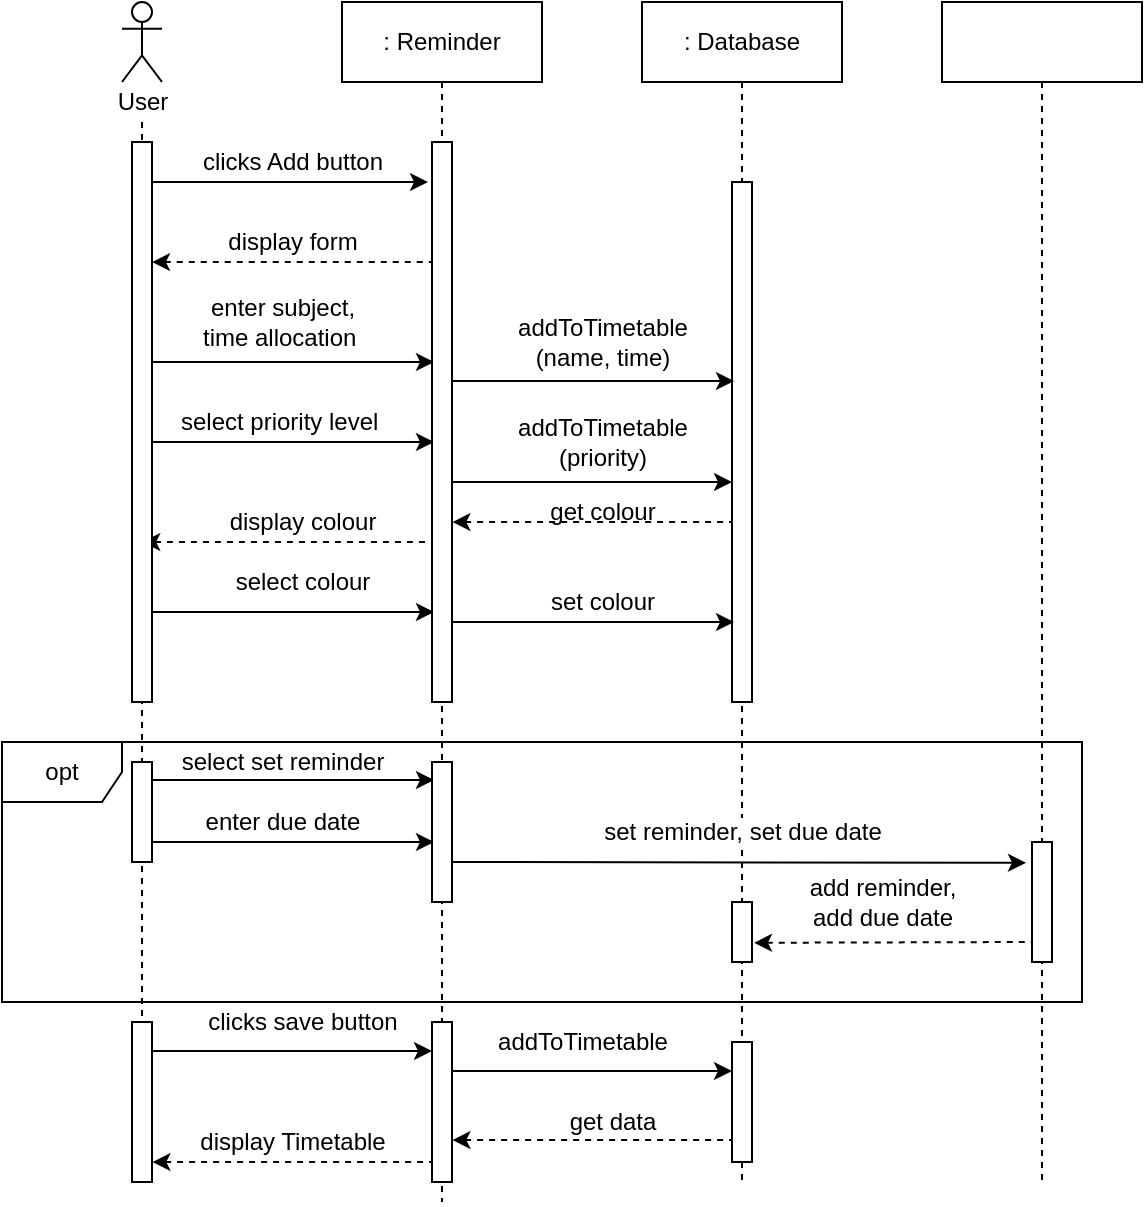 <mxfile version="14.9.9" type="github">
  <diagram id="H5QIMgeE7Zo3_wGfTSzH" name="Page-1">
    <mxGraphModel dx="1888" dy="548" grid="1" gridSize="10" guides="1" tooltips="1" connect="1" arrows="1" fold="1" page="1" pageScale="1" pageWidth="850" pageHeight="1100" math="0" shadow="0">
      <root>
        <mxCell id="0" />
        <mxCell id="1" parent="0" />
        <mxCell id="m1yEv1fIaa3WlZkVyxbv-1" value="opt" style="shape=umlFrame;whiteSpace=wrap;html=1;fillColor=#FFFFFF;" parent="1" vertex="1">
          <mxGeometry x="-760" y="430" width="540" height="130" as="geometry" />
        </mxCell>
        <mxCell id="m1yEv1fIaa3WlZkVyxbv-2" style="edgeStyle=orthogonalEdgeStyle;rounded=0;orthogonalLoop=1;jettySize=auto;html=1;endArrow=none;endFill=0;dashed=1;" parent="1" source="m1yEv1fIaa3WlZkVyxbv-10" edge="1">
          <mxGeometry relative="1" as="geometry">
            <mxPoint x="-690" y="650" as="targetPoint" />
            <mxPoint x="-690.5" y="-130.5" as="sourcePoint" />
            <Array as="points" />
          </mxGeometry>
        </mxCell>
        <mxCell id="m1yEv1fIaa3WlZkVyxbv-3" value="" style="shape=umlActor;verticalLabelPosition=bottom;verticalAlign=top;html=1;outlineConnect=0;" parent="1" vertex="1">
          <mxGeometry x="-700" y="60" width="20" height="40" as="geometry" />
        </mxCell>
        <mxCell id="m1yEv1fIaa3WlZkVyxbv-4" value=": Reminder" style="rounded=0;whiteSpace=wrap;html=1;" parent="1" vertex="1">
          <mxGeometry x="-590" y="60" width="100" height="40" as="geometry" />
        </mxCell>
        <mxCell id="m1yEv1fIaa3WlZkVyxbv-5" style="edgeStyle=orthogonalEdgeStyle;rounded=0;orthogonalLoop=1;jettySize=auto;html=1;endArrow=none;endFill=0;dashed=1;" parent="1" source="m1yEv1fIaa3WlZkVyxbv-6" edge="1">
          <mxGeometry relative="1" as="geometry">
            <mxPoint x="-390" y="650" as="targetPoint" />
          </mxGeometry>
        </mxCell>
        <mxCell id="m1yEv1fIaa3WlZkVyxbv-6" value=": Database" style="rounded=0;whiteSpace=wrap;html=1;" parent="1" vertex="1">
          <mxGeometry x="-440" y="60" width="100" height="40" as="geometry" />
        </mxCell>
        <mxCell id="m1yEv1fIaa3WlZkVyxbv-7" value="" style="endArrow=classic;html=1;" parent="1" edge="1">
          <mxGeometry width="50" height="50" relative="1" as="geometry">
            <mxPoint x="-690" y="150" as="sourcePoint" />
            <mxPoint x="-547" y="150" as="targetPoint" />
          </mxGeometry>
        </mxCell>
        <mxCell id="m1yEv1fIaa3WlZkVyxbv-8" value="clicks Add button" style="text;html=1;align=center;verticalAlign=middle;resizable=0;points=[];autosize=1;strokeColor=none;" parent="1" vertex="1">
          <mxGeometry x="-670" y="130" width="110" height="20" as="geometry" />
        </mxCell>
        <mxCell id="m1yEv1fIaa3WlZkVyxbv-9" value="" style="html=1;points=[];perimeter=orthogonalPerimeter;fillColor=#ffffff;" parent="1" vertex="1">
          <mxGeometry x="-395" y="150" width="10" height="260" as="geometry" />
        </mxCell>
        <mxCell id="m1yEv1fIaa3WlZkVyxbv-10" value="User" style="text;html=1;align=center;verticalAlign=middle;resizable=0;points=[];autosize=1;strokeColor=none;" parent="1" vertex="1">
          <mxGeometry x="-710" y="100" width="40" height="20" as="geometry" />
        </mxCell>
        <mxCell id="m1yEv1fIaa3WlZkVyxbv-11" value="" style="endArrow=classic;html=1;" parent="1" edge="1">
          <mxGeometry width="50" height="50" relative="1" as="geometry">
            <mxPoint x="-685" y="240" as="sourcePoint" />
            <mxPoint x="-544" y="240" as="targetPoint" />
          </mxGeometry>
        </mxCell>
        <mxCell id="m1yEv1fIaa3WlZkVyxbv-12" value="" style="endArrow=none;html=1;entryX=-0.02;entryY=0.222;entryDx=0;entryDy=0;entryPerimeter=0;startArrow=classic;startFill=1;endFill=0;dashed=1;" parent="1" edge="1">
          <mxGeometry width="50" height="50" relative="1" as="geometry">
            <mxPoint x="-685" y="190.02" as="sourcePoint" />
            <mxPoint x="-545.2" y="190" as="targetPoint" />
          </mxGeometry>
        </mxCell>
        <mxCell id="m1yEv1fIaa3WlZkVyxbv-13" value="" style="endArrow=none;html=1;entryX=-0.02;entryY=0.222;entryDx=0;entryDy=0;entryPerimeter=0;startArrow=classic;startFill=1;endFill=0;dashed=1;" parent="1" edge="1">
          <mxGeometry width="50" height="50" relative="1" as="geometry">
            <mxPoint x="-534.8" y="320.02" as="sourcePoint" />
            <mxPoint x="-395" y="320" as="targetPoint" />
          </mxGeometry>
        </mxCell>
        <mxCell id="m1yEv1fIaa3WlZkVyxbv-14" value="" style="edgeStyle=orthogonalEdgeStyle;rounded=0;orthogonalLoop=1;jettySize=auto;html=1;endArrow=none;endFill=0;dashed=1;" parent="1" source="m1yEv1fIaa3WlZkVyxbv-4" edge="1">
          <mxGeometry relative="1" as="geometry">
            <mxPoint x="-540" y="660" as="targetPoint" />
            <mxPoint x="-540" y="100" as="sourcePoint" />
            <Array as="points">
              <mxPoint x="-540" y="190" />
              <mxPoint x="-540" y="190" />
            </Array>
          </mxGeometry>
        </mxCell>
        <mxCell id="m1yEv1fIaa3WlZkVyxbv-15" value="display form" style="text;html=1;align=center;verticalAlign=middle;resizable=0;points=[];autosize=1;strokeColor=none;" parent="1" vertex="1">
          <mxGeometry x="-655" y="170" width="80" height="20" as="geometry" />
        </mxCell>
        <mxCell id="m1yEv1fIaa3WlZkVyxbv-16" value="enter subject, &lt;br&gt;time allocation&amp;nbsp;" style="text;html=1;align=center;verticalAlign=middle;resizable=0;points=[];autosize=1;strokeColor=none;" parent="1" vertex="1">
          <mxGeometry x="-670" y="205" width="100" height="30" as="geometry" />
        </mxCell>
        <mxCell id="m1yEv1fIaa3WlZkVyxbv-17" value="" style="endArrow=classic;html=1;" parent="1" edge="1">
          <mxGeometry width="50" height="50" relative="1" as="geometry">
            <mxPoint x="-685" y="280" as="sourcePoint" />
            <mxPoint x="-544" y="280" as="targetPoint" />
          </mxGeometry>
        </mxCell>
        <mxCell id="m1yEv1fIaa3WlZkVyxbv-18" value="" style="endArrow=classic;html=1;" parent="1" edge="1">
          <mxGeometry width="50" height="50" relative="1" as="geometry">
            <mxPoint x="-536" y="300" as="sourcePoint" />
            <mxPoint x="-395" y="300" as="targetPoint" />
          </mxGeometry>
        </mxCell>
        <mxCell id="m1yEv1fIaa3WlZkVyxbv-19" value="" style="endArrow=classic;html=1;" parent="1" edge="1">
          <mxGeometry width="50" height="50" relative="1" as="geometry">
            <mxPoint x="-535" y="249.5" as="sourcePoint" />
            <mxPoint x="-394" y="249.5" as="targetPoint" />
          </mxGeometry>
        </mxCell>
        <mxCell id="m1yEv1fIaa3WlZkVyxbv-20" value="" style="endArrow=classic;html=1;" parent="1" edge="1">
          <mxGeometry width="50" height="50" relative="1" as="geometry">
            <mxPoint x="-685" y="449" as="sourcePoint" />
            <mxPoint x="-544" y="449" as="targetPoint" />
          </mxGeometry>
        </mxCell>
        <mxCell id="m1yEv1fIaa3WlZkVyxbv-21" value="" style="endArrow=classic;html=1;entryX=-0.3;entryY=0.173;entryDx=0;entryDy=0;entryPerimeter=0;" parent="1" target="m1yEv1fIaa3WlZkVyxbv-50" edge="1">
          <mxGeometry width="50" height="50" relative="1" as="geometry">
            <mxPoint x="-536" y="490" as="sourcePoint" />
            <mxPoint x="-240" y="490" as="targetPoint" />
          </mxGeometry>
        </mxCell>
        <mxCell id="m1yEv1fIaa3WlZkVyxbv-22" value="" style="endArrow=none;html=1;entryX=0.5;entryY=0.833;entryDx=0;entryDy=0;entryPerimeter=0;startArrow=classic;startFill=1;endFill=0;dashed=1;exitX=1.1;exitY=0.68;exitDx=0;exitDy=0;exitPerimeter=0;" parent="1" source="m1yEv1fIaa3WlZkVyxbv-39" target="m1yEv1fIaa3WlZkVyxbv-50" edge="1">
          <mxGeometry width="50" height="50" relative="1" as="geometry">
            <mxPoint x="-380" y="530" as="sourcePoint" />
            <mxPoint x="-255.2" y="530" as="targetPoint" />
          </mxGeometry>
        </mxCell>
        <mxCell id="m1yEv1fIaa3WlZkVyxbv-23" value="select priority level&amp;nbsp;" style="text;html=1;align=center;verticalAlign=middle;resizable=0;points=[];autosize=1;strokeColor=none;" parent="1" vertex="1">
          <mxGeometry x="-680" y="260" width="120" height="20" as="geometry" />
        </mxCell>
        <mxCell id="m1yEv1fIaa3WlZkVyxbv-24" value="addToTimetable&lt;br&gt;(name, time)&lt;span style=&quot;color: rgba(0 , 0 , 0 , 0) ; font-family: monospace ; font-size: 0px&quot;&gt;%3CmxGraphModel%3E%3Croot%3E%3CmxCell%20id%3D%220%22%2F%3E%3CmxCell%20id%3D%221%22%20parent%3D%220%22%2F%3E%3CmxCell%20id%3D%222%22%20value%3D%22%22%20style%3D%22endArrow%3Dnone%3Bhtml%3D1%3BentryX%3D-0.02%3BentryY%3D0.222%3BentryDx%3D0%3BentryDy%3D0%3BentryPerimeter%3D0%3BstartArrow%3Dclassic%3BstartFill%3D1%3BendFill%3D0%3Bdashed%3D1%3B%22%20edge%3D%221%22%20parent%3D%221%22%3E%3CmxGeometry%20width%3D%2250%22%20height%3D%2250%22%20relative%3D%221%22%20as%3D%22geometry%22%3E%3CmxPoint%20x%3D%22-340%22%20y%3D%22330.02%22%20as%3D%22sourcePoint%22%2F%3E%3CmxPoint%20x%3D%22-200.2%22%20y%3D%22330%22%20as%3D%22targetPoint%22%2F%3E%3C%2FmxGeometry%3E%3C%2FmxCell%3E%3C%2Froot%3E%3C%2FmxGraphModel%3E&lt;/span&gt;" style="text;html=1;align=center;verticalAlign=middle;resizable=0;points=[];autosize=1;strokeColor=none;" parent="1" vertex="1">
          <mxGeometry x="-510" y="210" width="100" height="40" as="geometry" />
        </mxCell>
        <mxCell id="m1yEv1fIaa3WlZkVyxbv-25" value="addToTimetable&lt;br&gt;(priority)&lt;span style=&quot;color: rgba(0 , 0 , 0 , 0) ; font-family: monospace ; font-size: 0px&quot;&gt;%3CmxGraphModel%3E%3Croot%3E%3CmxCell%20id%3D%220%22%2F%3E%3CmxCell%20id%3D%221%22%20parent%3D%220%22%2F%3E%3CmxCell%20id%3D%222%22%20value%3D%22%22%20style%3D%22endArrow%3Dnone%3Bhtml%3D1%3BentryX%3D-0.02%3BentryY%3D0.222%3BentryDx%3D0%3BentryDy%3D0%3BentryPerimeter%3D0%3BstartArrow%3Dclassic%3BstartFill%3D1%3BendFill%3D0%3Bdashed%3D1%3B%22%20edge%3D%221%22%20parent%3D%221%22%3E%3CmxGeometry%20width%3D%2250%22%20height%3D%2250%22%20relative%3D%221%22%20as%3D%22geometry%22%3E%3CmxPoint%20x%3D%22-340%22%20y%3D%22330.02%22%20as%3D%22sourcePoint%22%2F%3E%3CmxPoint%20x%3D%22-200.2%22%20y%3D%22330%22%20as%3D%22targetPoint%22%2F%3E%3C%2FmxGeometry%3E%3C%2FmxCell%3E%3C%2Froot%3E%3C%2FmxGraphModel%3E&lt;/span&gt;" style="text;html=1;align=center;verticalAlign=middle;resizable=0;points=[];autosize=1;strokeColor=none;" parent="1" vertex="1">
          <mxGeometry x="-510" y="260" width="100" height="40" as="geometry" />
        </mxCell>
        <mxCell id="m1yEv1fIaa3WlZkVyxbv-26" value="select set reminder" style="text;html=1;align=center;verticalAlign=middle;resizable=0;points=[];autosize=1;strokeColor=none;" parent="1" vertex="1">
          <mxGeometry x="-680" y="430" width="120" height="20" as="geometry" />
        </mxCell>
        <mxCell id="m1yEv1fIaa3WlZkVyxbv-27" value="" style="endArrow=classic;html=1;" parent="1" edge="1">
          <mxGeometry width="50" height="50" relative="1" as="geometry">
            <mxPoint x="-685" y="365" as="sourcePoint" />
            <mxPoint x="-544" y="365" as="targetPoint" />
          </mxGeometry>
        </mxCell>
        <mxCell id="m1yEv1fIaa3WlZkVyxbv-28" value="" style="endArrow=classic;html=1;" parent="1" edge="1">
          <mxGeometry width="50" height="50" relative="1" as="geometry">
            <mxPoint x="-685" y="480" as="sourcePoint" />
            <mxPoint x="-544" y="480" as="targetPoint" />
          </mxGeometry>
        </mxCell>
        <mxCell id="m1yEv1fIaa3WlZkVyxbv-29" value="" style="endArrow=classic;html=1;" parent="1" edge="1">
          <mxGeometry width="50" height="50" relative="1" as="geometry">
            <mxPoint x="-536" y="594.5" as="sourcePoint" />
            <mxPoint x="-395" y="594.5" as="targetPoint" />
          </mxGeometry>
        </mxCell>
        <mxCell id="m1yEv1fIaa3WlZkVyxbv-30" value="" style="endArrow=classic;html=1;" parent="1" edge="1">
          <mxGeometry width="50" height="50" relative="1" as="geometry">
            <mxPoint x="-686" y="584.5" as="sourcePoint" />
            <mxPoint x="-545" y="584.5" as="targetPoint" />
          </mxGeometry>
        </mxCell>
        <mxCell id="m1yEv1fIaa3WlZkVyxbv-31" value="select colour" style="text;html=1;align=center;verticalAlign=middle;resizable=0;points=[];autosize=1;strokeColor=none;" parent="1" vertex="1">
          <mxGeometry x="-650" y="340" width="80" height="20" as="geometry" />
        </mxCell>
        <mxCell id="m1yEv1fIaa3WlZkVyxbv-32" value="set colour" style="text;html=1;align=center;verticalAlign=middle;resizable=0;points=[];autosize=1;strokeColor=none;" parent="1" vertex="1">
          <mxGeometry x="-495" y="350" width="70" height="20" as="geometry" />
        </mxCell>
        <mxCell id="m1yEv1fIaa3WlZkVyxbv-33" value="" style="html=1;points=[];perimeter=orthogonalPerimeter;fillColor=#FFFFFF;" parent="1" vertex="1">
          <mxGeometry x="-695" y="440" width="10" height="50" as="geometry" />
        </mxCell>
        <mxCell id="m1yEv1fIaa3WlZkVyxbv-34" value="" style="html=1;points=[];perimeter=orthogonalPerimeter;fillColor=#FFFFFF;" parent="1" vertex="1">
          <mxGeometry x="-545" y="355" width="10" height="30" as="geometry" />
        </mxCell>
        <mxCell id="m1yEv1fIaa3WlZkVyxbv-35" value="" style="html=1;points=[];perimeter=orthogonalPerimeter;fillColor=#FFFFFF;" parent="1" vertex="1">
          <mxGeometry x="-695" y="350" width="10" height="30" as="geometry" />
        </mxCell>
        <mxCell id="m1yEv1fIaa3WlZkVyxbv-36" value="" style="html=1;points=[];perimeter=orthogonalPerimeter;fillColor=#FFFFFF;" parent="1" vertex="1">
          <mxGeometry x="-695" y="270" width="10" height="30" as="geometry" />
        </mxCell>
        <mxCell id="m1yEv1fIaa3WlZkVyxbv-37" value="" style="html=1;points=[];perimeter=orthogonalPerimeter;fillColor=#FFFFFF;" parent="1" vertex="1">
          <mxGeometry x="-545" y="440" width="10" height="70" as="geometry" />
        </mxCell>
        <mxCell id="m1yEv1fIaa3WlZkVyxbv-38" value="" style="html=1;points=[];perimeter=orthogonalPerimeter;fillColor=#FFFFFF;" parent="1" vertex="1">
          <mxGeometry x="-695" y="570" width="10" height="80" as="geometry" />
        </mxCell>
        <mxCell id="m1yEv1fIaa3WlZkVyxbv-39" value="" style="html=1;points=[];perimeter=orthogonalPerimeter;fillColor=#FFFFFF;" parent="1" vertex="1">
          <mxGeometry x="-395" y="510" width="10" height="30" as="geometry" />
        </mxCell>
        <mxCell id="m1yEv1fIaa3WlZkVyxbv-40" value="" style="html=1;points=[];perimeter=orthogonalPerimeter;fillColor=#FFFFFF;" parent="1" vertex="1">
          <mxGeometry x="-545" y="275" width="10" height="55" as="geometry" />
        </mxCell>
        <mxCell id="m1yEv1fIaa3WlZkVyxbv-41" value="enter due date" style="text;html=1;align=center;verticalAlign=middle;resizable=0;points=[];autosize=1;strokeColor=none;" parent="1" vertex="1">
          <mxGeometry x="-665" y="460" width="90" height="20" as="geometry" />
        </mxCell>
        <mxCell id="m1yEv1fIaa3WlZkVyxbv-42" style="edgeStyle=orthogonalEdgeStyle;rounded=0;orthogonalLoop=1;jettySize=auto;html=1;dashed=1;startArrow=none;startFill=0;endArrow=none;endFill=0;" parent="1" source="m1yEv1fIaa3WlZkVyxbv-43" edge="1">
          <mxGeometry relative="1" as="geometry">
            <mxPoint x="-240" y="650" as="targetPoint" />
            <Array as="points">
              <mxPoint x="-240" y="650" />
            </Array>
          </mxGeometry>
        </mxCell>
        <mxCell id="m1yEv1fIaa3WlZkVyxbv-43" value="" style="rounded=0;whiteSpace=wrap;html=1;" parent="1" vertex="1">
          <mxGeometry x="-290" y="60" width="100" height="40" as="geometry" />
        </mxCell>
        <mxCell id="m1yEv1fIaa3WlZkVyxbv-44" value="" style="endArrow=classic;html=1;" parent="1" edge="1">
          <mxGeometry width="50" height="50" relative="1" as="geometry">
            <mxPoint x="-535" y="370" as="sourcePoint" />
            <mxPoint x="-394" y="370" as="targetPoint" />
          </mxGeometry>
        </mxCell>
        <mxCell id="m1yEv1fIaa3WlZkVyxbv-45" value="" style="endArrow=none;html=1;startArrow=classic;startFill=1;endFill=0;dashed=1;" parent="1" edge="1">
          <mxGeometry width="50" height="50" relative="1" as="geometry">
            <mxPoint x="-689.9" y="330.02" as="sourcePoint" />
            <mxPoint x="-540" y="330" as="targetPoint" />
          </mxGeometry>
        </mxCell>
        <mxCell id="m1yEv1fIaa3WlZkVyxbv-46" value="&lt;span style=&quot;background-color: rgb(255 , 255 , 255)&quot;&gt;display colour&lt;/span&gt;" style="text;html=1;align=center;verticalAlign=middle;resizable=0;points=[];autosize=1;strokeColor=none;" parent="1" vertex="1">
          <mxGeometry x="-655" y="310" width="90" height="20" as="geometry" />
        </mxCell>
        <mxCell id="m1yEv1fIaa3WlZkVyxbv-47" value="get colour" style="text;html=1;align=center;verticalAlign=middle;resizable=0;points=[];autosize=1;strokeColor=none;" parent="1" vertex="1">
          <mxGeometry x="-495" y="305" width="70" height="20" as="geometry" />
        </mxCell>
        <mxCell id="m1yEv1fIaa3WlZkVyxbv-48" value="&lt;span style=&quot;background-color: rgb(255 , 255 , 255)&quot;&gt;set reminder, set due date&lt;/span&gt;" style="text;html=1;align=center;verticalAlign=middle;resizable=0;points=[];autosize=1;strokeColor=none;" parent="1" vertex="1">
          <mxGeometry x="-465" y="465" width="150" height="20" as="geometry" />
        </mxCell>
        <mxCell id="m1yEv1fIaa3WlZkVyxbv-49" value="" style="html=1;points=[];perimeter=orthogonalPerimeter;fillColor=#FFFFFF;" parent="1" vertex="1">
          <mxGeometry x="-545" y="570" width="10" height="80" as="geometry" />
        </mxCell>
        <mxCell id="m1yEv1fIaa3WlZkVyxbv-50" value="" style="html=1;points=[];perimeter=orthogonalPerimeter;fillColor=#FFFFFF;" parent="1" vertex="1">
          <mxGeometry x="-245" y="480" width="10" height="60" as="geometry" />
        </mxCell>
        <mxCell id="m1yEv1fIaa3WlZkVyxbv-51" value="&lt;span style=&quot;background-color: rgb(255 , 255 , 255)&quot;&gt;add reminder, &lt;br&gt;add due date&lt;/span&gt;" style="text;html=1;align=center;verticalAlign=middle;resizable=0;points=[];autosize=1;strokeColor=none;" parent="1" vertex="1">
          <mxGeometry x="-365" y="495" width="90" height="30" as="geometry" />
        </mxCell>
        <mxCell id="m1yEv1fIaa3WlZkVyxbv-52" value="" style="html=1;points=[];perimeter=orthogonalPerimeter;fillColor=#FFFFFF;" parent="1" vertex="1">
          <mxGeometry x="-545" y="130" width="10" height="280" as="geometry" />
        </mxCell>
        <mxCell id="m1yEv1fIaa3WlZkVyxbv-53" value="" style="html=1;points=[];perimeter=orthogonalPerimeter;fillColor=#ffffff;" parent="1" vertex="1">
          <mxGeometry x="-695" y="130" width="10" height="280" as="geometry" />
        </mxCell>
        <mxCell id="m1yEv1fIaa3WlZkVyxbv-54" value="clicks save button" style="text;html=1;align=center;verticalAlign=middle;resizable=0;points=[];autosize=1;strokeColor=none;" parent="1" vertex="1">
          <mxGeometry x="-665" y="560" width="110" height="20" as="geometry" />
        </mxCell>
        <mxCell id="m1yEv1fIaa3WlZkVyxbv-55" value="" style="html=1;points=[];perimeter=orthogonalPerimeter;fillColor=#FFFFFF;" parent="1" vertex="1">
          <mxGeometry x="-395" y="580" width="10" height="60" as="geometry" />
        </mxCell>
        <mxCell id="m1yEv1fIaa3WlZkVyxbv-56" value="" style="endArrow=none;html=1;entryX=-0.02;entryY=0.222;entryDx=0;entryDy=0;entryPerimeter=0;startArrow=classic;startFill=1;endFill=0;dashed=1;" parent="1" edge="1">
          <mxGeometry width="50" height="50" relative="1" as="geometry">
            <mxPoint x="-684.8" y="640.02" as="sourcePoint" />
            <mxPoint x="-545" y="640" as="targetPoint" />
          </mxGeometry>
        </mxCell>
        <mxCell id="m1yEv1fIaa3WlZkVyxbv-57" value="" style="endArrow=none;html=1;entryX=-0.02;entryY=0.222;entryDx=0;entryDy=0;entryPerimeter=0;startArrow=classic;startFill=1;endFill=0;dashed=1;" parent="1" edge="1">
          <mxGeometry width="50" height="50" relative="1" as="geometry">
            <mxPoint x="-534.8" y="629.02" as="sourcePoint" />
            <mxPoint x="-395" y="629" as="targetPoint" />
          </mxGeometry>
        </mxCell>
        <mxCell id="m1yEv1fIaa3WlZkVyxbv-58" value="addToTimetable" style="text;html=1;align=center;verticalAlign=middle;resizable=0;points=[];autosize=1;strokeColor=none;" parent="1" vertex="1">
          <mxGeometry x="-520" y="570" width="100" height="20" as="geometry" />
        </mxCell>
        <mxCell id="m1yEv1fIaa3WlZkVyxbv-59" value="get data" style="text;html=1;align=center;verticalAlign=middle;resizable=0;points=[];autosize=1;strokeColor=none;" parent="1" vertex="1">
          <mxGeometry x="-485" y="610" width="60" height="20" as="geometry" />
        </mxCell>
        <mxCell id="m1yEv1fIaa3WlZkVyxbv-60" value="display Timetable" style="text;html=1;align=center;verticalAlign=middle;resizable=0;points=[];autosize=1;strokeColor=none;" parent="1" vertex="1">
          <mxGeometry x="-670" y="620" width="110" height="20" as="geometry" />
        </mxCell>
      </root>
    </mxGraphModel>
  </diagram>
</mxfile>
